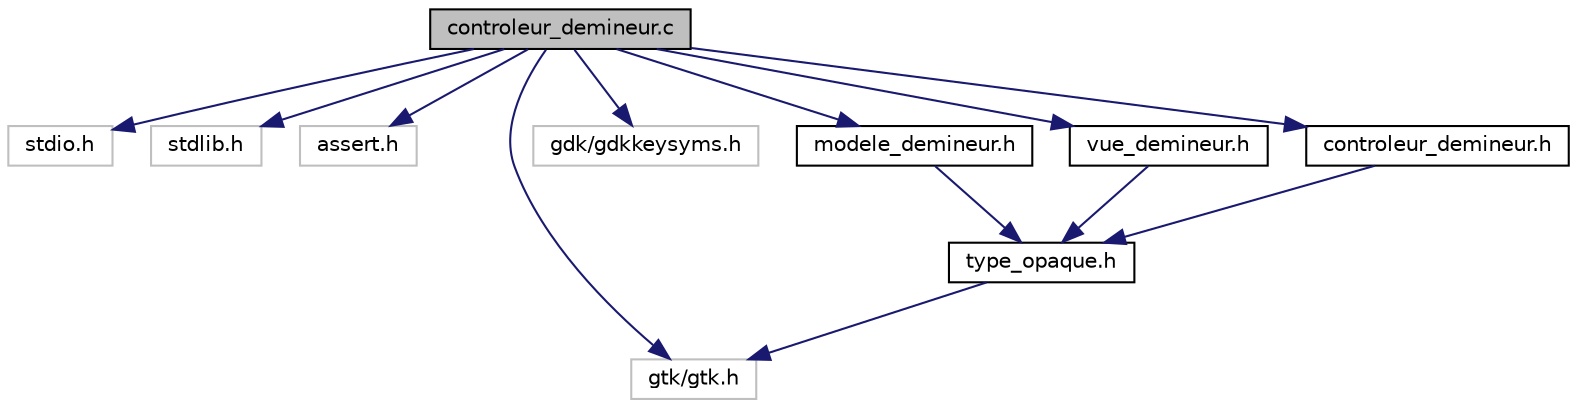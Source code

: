 digraph "controleur_demineur.c"
{
  edge [fontname="Helvetica",fontsize="10",labelfontname="Helvetica",labelfontsize="10"];
  node [fontname="Helvetica",fontsize="10",shape=record];
  Node0 [label="controleur_demineur.c",height=0.2,width=0.4,color="black", fillcolor="grey75", style="filled", fontcolor="black"];
  Node0 -> Node1 [color="midnightblue",fontsize="10",style="solid",fontname="Helvetica"];
  Node1 [label="stdio.h",height=0.2,width=0.4,color="grey75", fillcolor="white", style="filled"];
  Node0 -> Node2 [color="midnightblue",fontsize="10",style="solid",fontname="Helvetica"];
  Node2 [label="stdlib.h",height=0.2,width=0.4,color="grey75", fillcolor="white", style="filled"];
  Node0 -> Node3 [color="midnightblue",fontsize="10",style="solid",fontname="Helvetica"];
  Node3 [label="assert.h",height=0.2,width=0.4,color="grey75", fillcolor="white", style="filled"];
  Node0 -> Node4 [color="midnightblue",fontsize="10",style="solid",fontname="Helvetica"];
  Node4 [label="gtk/gtk.h",height=0.2,width=0.4,color="grey75", fillcolor="white", style="filled"];
  Node0 -> Node5 [color="midnightblue",fontsize="10",style="solid",fontname="Helvetica"];
  Node5 [label="gdk/gdkkeysyms.h",height=0.2,width=0.4,color="grey75", fillcolor="white", style="filled"];
  Node0 -> Node6 [color="midnightblue",fontsize="10",style="solid",fontname="Helvetica"];
  Node6 [label="modele_demineur.h",height=0.2,width=0.4,color="black", fillcolor="white", style="filled",URL="$modele__demineur_8h.html",tooltip="Ce fichier contient les déclarations de types et les prototypes des fonctions pour la gestion de l&#39;af..."];
  Node6 -> Node7 [color="midnightblue",fontsize="10",style="solid",fontname="Helvetica"];
  Node7 [label="type_opaque.h",height=0.2,width=0.4,color="black", fillcolor="white", style="filled",URL="$type__opaque_8h_source.html"];
  Node7 -> Node4 [color="midnightblue",fontsize="10",style="solid",fontname="Helvetica"];
  Node0 -> Node8 [color="midnightblue",fontsize="10",style="solid",fontname="Helvetica"];
  Node8 [label="vue_demineur.h",height=0.2,width=0.4,color="black", fillcolor="white", style="filled",URL="$vue__demineur_8h.html",tooltip="Ce fichier contient les déclarations de types et les prototypes des fonctions pour la gestion des ent..."];
  Node8 -> Node7 [color="midnightblue",fontsize="10",style="solid",fontname="Helvetica"];
  Node0 -> Node9 [color="midnightblue",fontsize="10",style="solid",fontname="Helvetica"];
  Node9 [label="controleur_demineur.h",height=0.2,width=0.4,color="black", fillcolor="white", style="filled",URL="$controleur__demineur_8h.html",tooltip="Ce fichier contient les déclarations de types et les prototypes des fonctions pour la gestion de la l..."];
  Node9 -> Node7 [color="midnightblue",fontsize="10",style="solid",fontname="Helvetica"];
}
